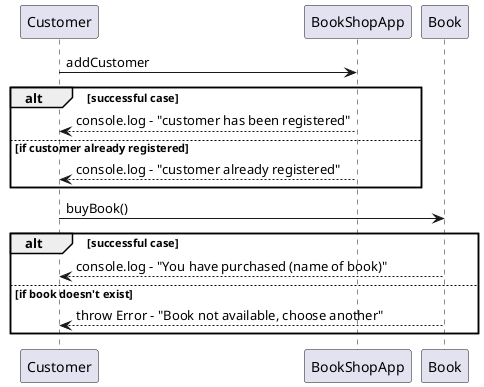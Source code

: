 @startuml sequenceDiagram

Customer -> BookShopApp: addCustomer

alt successful case

    BookShopApp --> Customer: console.log - "customer has been registered"

else if customer already registered

    BookShopApp --> Customer: console.log - "customer already registered"

end

Customer -> Book: buyBook()

alt successful case

    Book --> Customer: console.log - "You have purchased (name of book)"

else if book doesn't exist

    Book --> Customer: throw Error - "Book not available, choose another"

end


@enduml